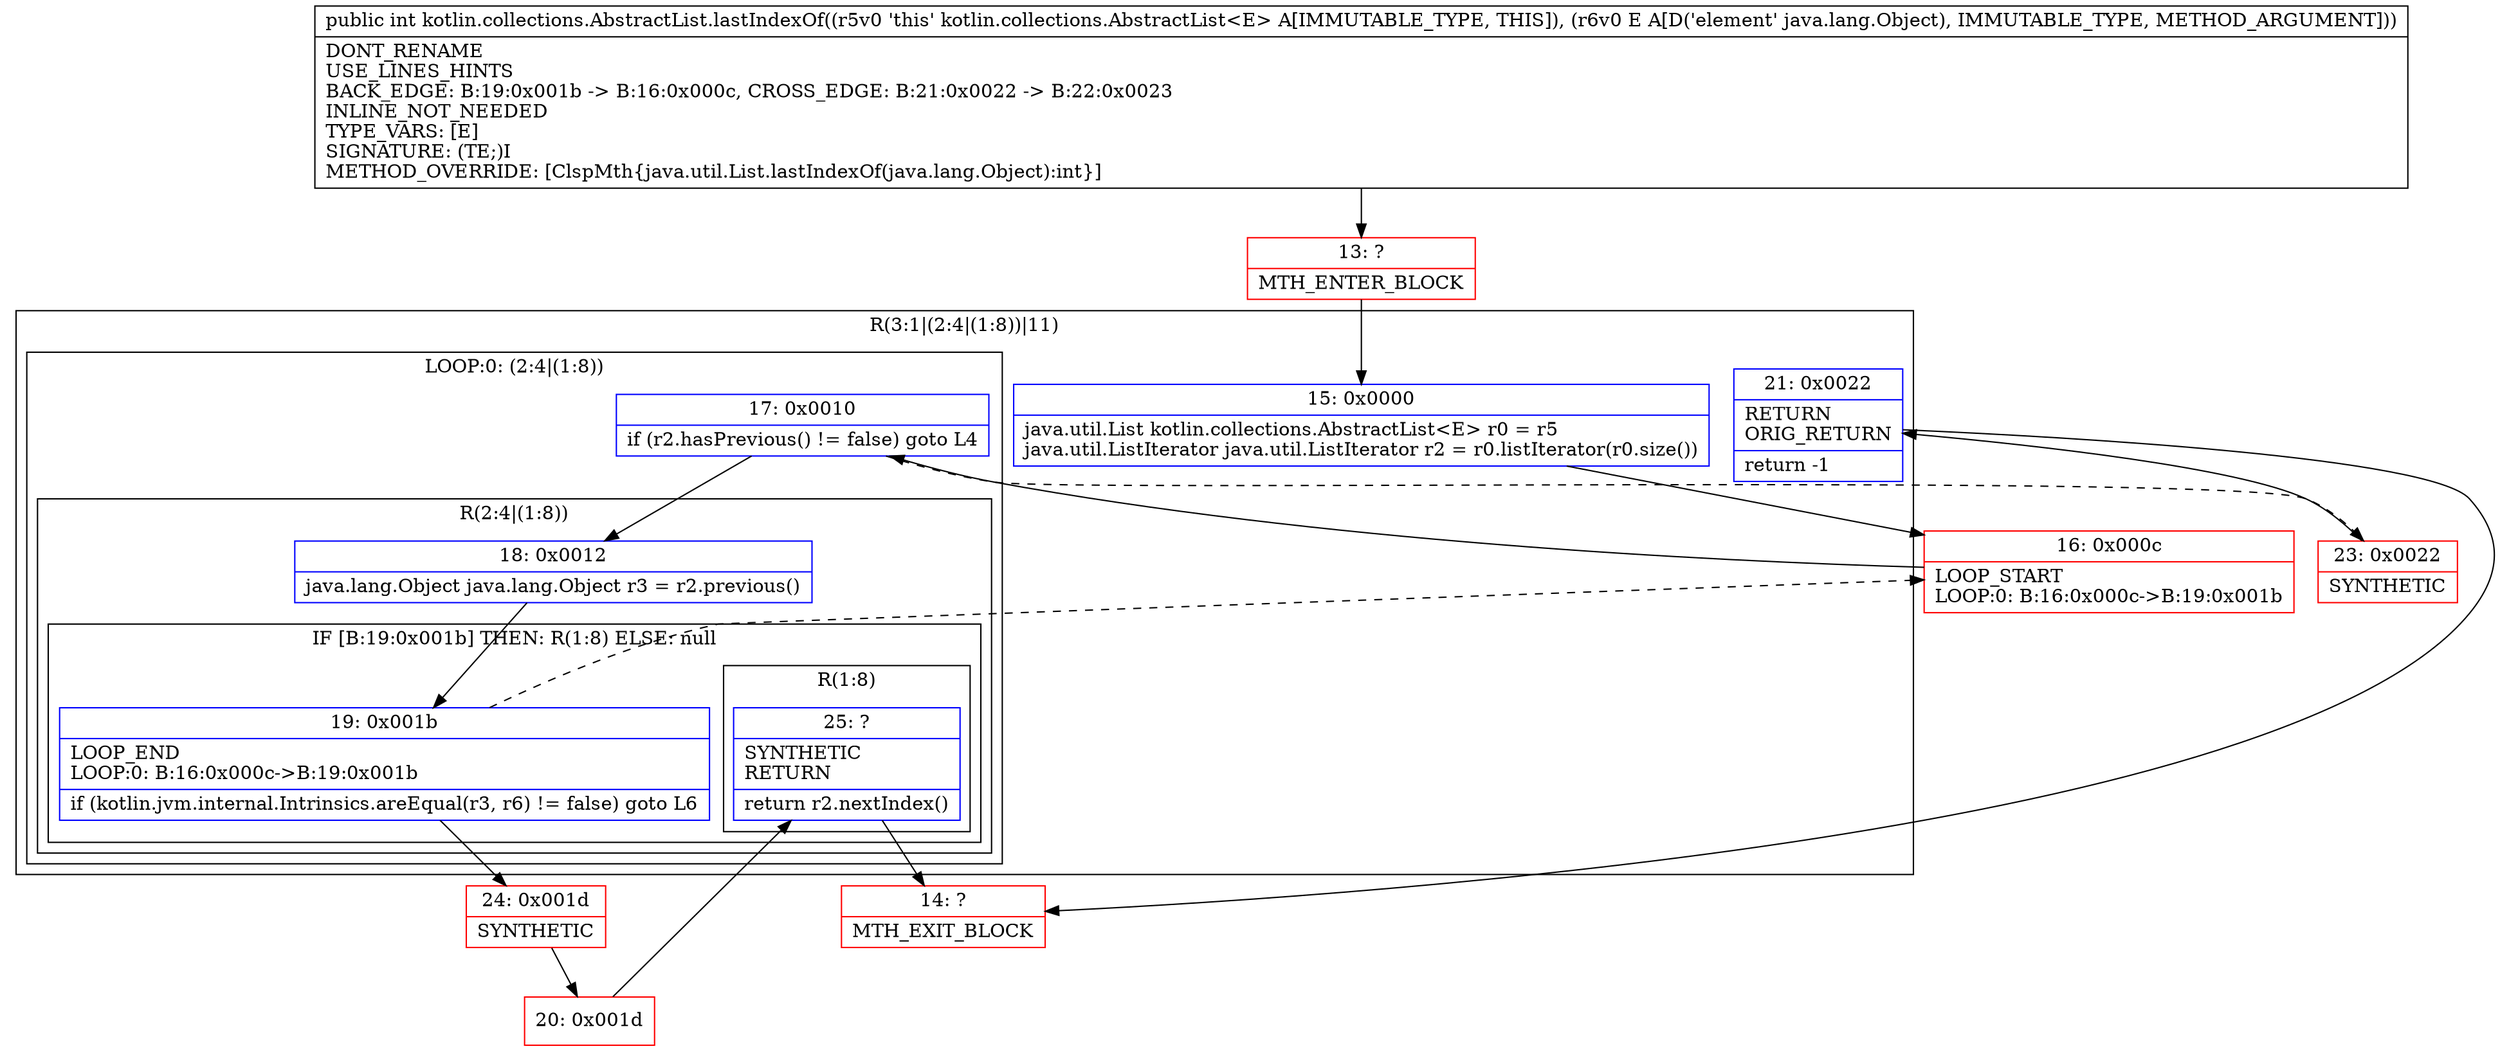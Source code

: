 digraph "CFG forkotlin.collections.AbstractList.lastIndexOf(Ljava\/lang\/Object;)I" {
subgraph cluster_Region_1530759324 {
label = "R(3:1|(2:4|(1:8))|11)";
node [shape=record,color=blue];
Node_15 [shape=record,label="{15\:\ 0x0000|java.util.List kotlin.collections.AbstractList\<E\> r0 = r5\ljava.util.ListIterator java.util.ListIterator r2 = r0.listIterator(r0.size())\l}"];
subgraph cluster_LoopRegion_686646204 {
label = "LOOP:0: (2:4|(1:8))";
node [shape=record,color=blue];
Node_17 [shape=record,label="{17\:\ 0x0010|if (r2.hasPrevious() != false) goto L4\l}"];
subgraph cluster_Region_55858242 {
label = "R(2:4|(1:8))";
node [shape=record,color=blue];
Node_18 [shape=record,label="{18\:\ 0x0012|java.lang.Object java.lang.Object r3 = r2.previous()\l}"];
subgraph cluster_IfRegion_1816960304 {
label = "IF [B:19:0x001b] THEN: R(1:8) ELSE: null";
node [shape=record,color=blue];
Node_19 [shape=record,label="{19\:\ 0x001b|LOOP_END\lLOOP:0: B:16:0x000c\-\>B:19:0x001b\l|if (kotlin.jvm.internal.Intrinsics.areEqual(r3, r6) != false) goto L6\l}"];
subgraph cluster_Region_1526896548 {
label = "R(1:8)";
node [shape=record,color=blue];
Node_25 [shape=record,label="{25\:\ ?|SYNTHETIC\lRETURN\l|return r2.nextIndex()\l}"];
}
}
}
}
Node_21 [shape=record,label="{21\:\ 0x0022|RETURN\lORIG_RETURN\l|return \-1\l}"];
}
Node_13 [shape=record,color=red,label="{13\:\ ?|MTH_ENTER_BLOCK\l}"];
Node_16 [shape=record,color=red,label="{16\:\ 0x000c|LOOP_START\lLOOP:0: B:16:0x000c\-\>B:19:0x001b\l}"];
Node_24 [shape=record,color=red,label="{24\:\ 0x001d|SYNTHETIC\l}"];
Node_20 [shape=record,color=red,label="{20\:\ 0x001d}"];
Node_14 [shape=record,color=red,label="{14\:\ ?|MTH_EXIT_BLOCK\l}"];
Node_23 [shape=record,color=red,label="{23\:\ 0x0022|SYNTHETIC\l}"];
MethodNode[shape=record,label="{public int kotlin.collections.AbstractList.lastIndexOf((r5v0 'this' kotlin.collections.AbstractList\<E\> A[IMMUTABLE_TYPE, THIS]), (r6v0 E A[D('element' java.lang.Object), IMMUTABLE_TYPE, METHOD_ARGUMENT]))  | DONT_RENAME\lUSE_LINES_HINTS\lBACK_EDGE: B:19:0x001b \-\> B:16:0x000c, CROSS_EDGE: B:21:0x0022 \-\> B:22:0x0023\lINLINE_NOT_NEEDED\lTYPE_VARS: [E]\lSIGNATURE: (TE;)I\lMETHOD_OVERRIDE: [ClspMth\{java.util.List.lastIndexOf(java.lang.Object):int\}]\l}"];
MethodNode -> Node_13;Node_15 -> Node_16;
Node_17 -> Node_18;
Node_17 -> Node_23[style=dashed];
Node_18 -> Node_19;
Node_19 -> Node_16[style=dashed];
Node_19 -> Node_24;
Node_25 -> Node_14;
Node_21 -> Node_14;
Node_13 -> Node_15;
Node_16 -> Node_17;
Node_24 -> Node_20;
Node_20 -> Node_25;
Node_23 -> Node_21;
}

